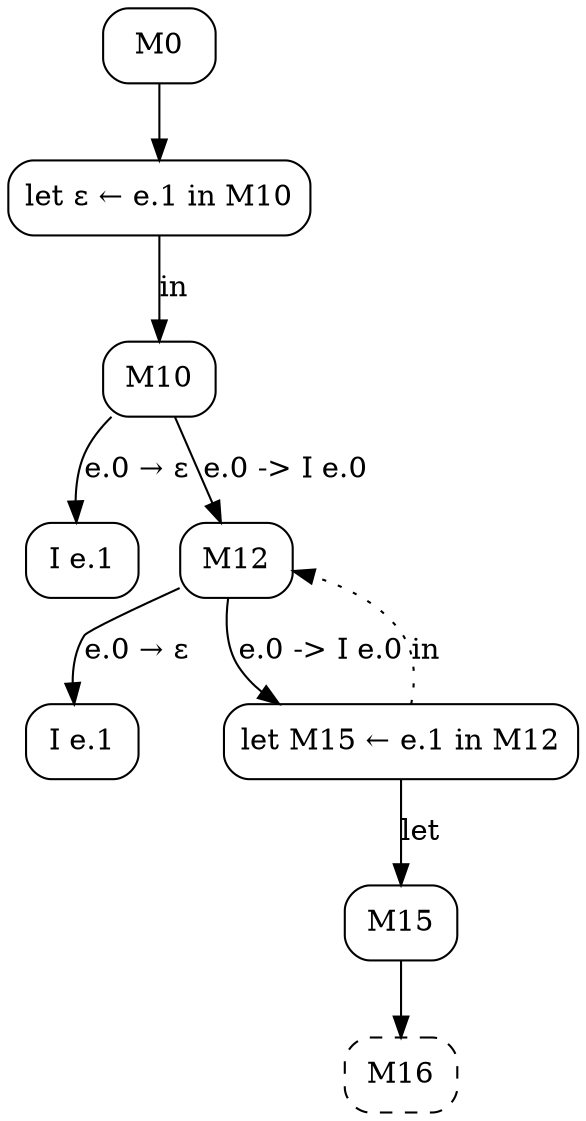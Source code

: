 digraph {
  node [shape=box, style=rounded];

  M0;
  M1 [label="let ε ← e.1 in M10"];
  M0 -> M1;
  M10;
  M1 -> M10 [label="in"];
  M11 [label="I e.1"];
  M10 -> M11 [label="e.0 → ε"];
  M12;
  M10 -> M12 [label="e.0 -> I e.0"];
  M13 [label="I e.1"];
  M12 -> M13 [label="e.0 → ε"];
  M14 [label="let M15 ← e.1 in M12"];
  M12 -> M14 [label="e.0 -> I e.0"];
  M15;
  M14 -> M15 [label="let"];
  M14 -> M12 [label="in", style=dotted];
  M16 [style="rounded,dashed"];
  M15 -> M16;
}
